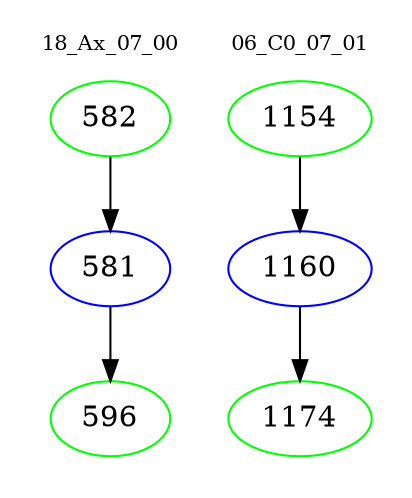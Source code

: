 digraph{
subgraph cluster_0 {
color = white
label = "18_Ax_07_00";
fontsize=10;
T0_582 [label="582", color="green"]
T0_582 -> T0_581 [color="black"]
T0_581 [label="581", color="blue"]
T0_581 -> T0_596 [color="black"]
T0_596 [label="596", color="green"]
}
subgraph cluster_1 {
color = white
label = "06_C0_07_01";
fontsize=10;
T1_1154 [label="1154", color="green"]
T1_1154 -> T1_1160 [color="black"]
T1_1160 [label="1160", color="blue"]
T1_1160 -> T1_1174 [color="black"]
T1_1174 [label="1174", color="green"]
}
}
